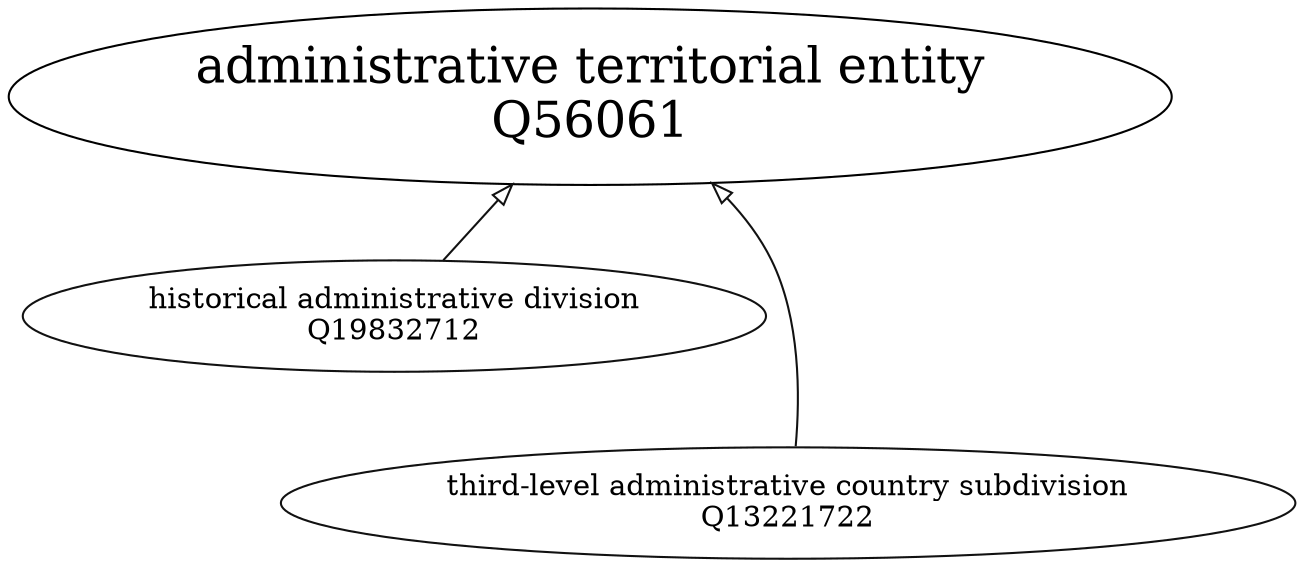 strict digraph {
	graph [nodesep=0.1,
		rankdir=BT,
		ranksep=0.5
	];
	"administrative territorial entity
Q56061"	[fontsize=24];
	"historical administrative division
Q19832712"	[color="#111111"];
	"historical administrative division
Q19832712" -> "administrative territorial entity
Q56061"	[arrowhead=o,
		color="#111111",
		minlen=1];
	"third-level administrative country subdivision
Q13221722"	[color="#111111"];
	"third-level administrative country subdivision
Q13221722" -> "administrative territorial entity
Q56061"	[arrowhead=o,
		color="#111111",
		minlen=2];
}
